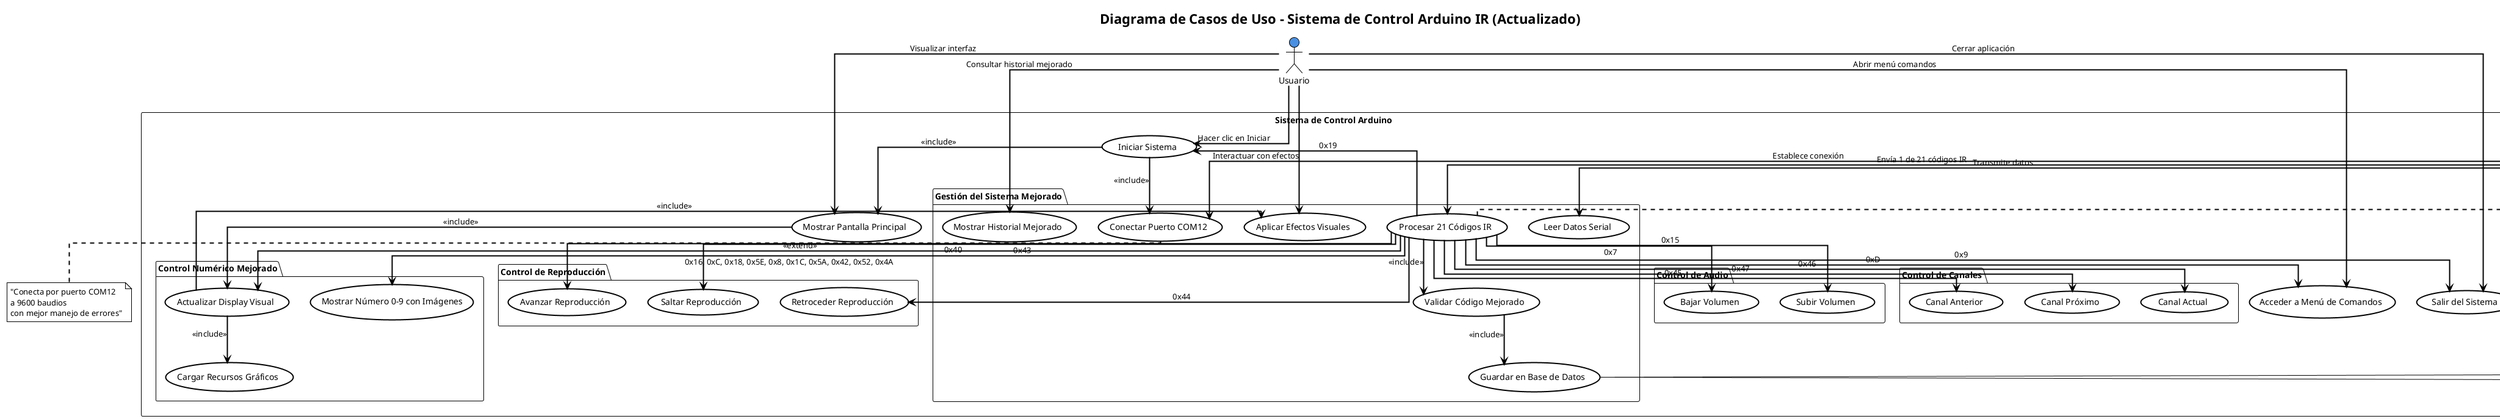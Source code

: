 @startuml Diagrama_Casos_Uso_Arduino

!theme plain
skinparam linetype ortho
skinparam arrow {
    thickness 2
    color black
}
skinparam usecase {
    borderThickness 2
}

!define USUARIO_COLOR #4A90E2
!define SISTEMA_COLOR #7ED321
!define ARDUINO_COLOR #F5A623

title Diagrama de Casos de Uso - Sistema de Control Arduino IR (Actualizado)

' Actores
actor "Usuario" as usuario USUARIO_COLOR
actor "Arduino/Sensor IR" as arduino ARDUINO_COLOR

' Sistema
rectangle "Sistema de Control Arduino" as sistema {
    
    ' Casos de uso principales
    usecase "Iniciar Sistema" as UC01
    usecase "Mostrar Pantalla Principal" as UC02
    usecase "Acceder a Menú de Comandos" as UC03
    usecase "Salir del Sistema" as UC04
    
    ' Casos de uso de control numérico
    package "Control Numérico Mejorado" {
        usecase "Mostrar Número 0-9 con Imágenes" as UC05
        usecase "Actualizar Display Visual" as UC06
        usecase "Cargar Recursos Gráficos" as UC21
    }
    
    ' Casos de uso de control de volumen
    package "Control de Audio" {
        usecase "Subir Volumen" as UC07
        usecase "Bajar Volumen" as UC08
    }
    
    ' Casos de uso de navegación de canales
    package "Control de Canales" {
        usecase "Canal Anterior" as UC09
        usecase "Canal Actual" as UC10
        usecase "Canal Próximo" as UC11
    }
    
    ' Casos de uso de reproducción
    package "Control de Reproducción" {
        usecase "Avanzar Reproducción" as UC12
        usecase "Retroceder Reproducción" as UC13
        usecase "Saltar Reproducción" as UC14
    }
    
    ' Casos de uso del sistema
    package "Gestión del Sistema Mejorado" {
        usecase "Procesar 21 Códigos IR" as UC15
        usecase "Validar Código Mejorado" as UC16
        usecase "Guardar en Base de Datos" as UC17
        usecase "Mostrar Historial Mejorado" as UC18
        usecase "Conectar Puerto COM12" as UC19
        usecase "Leer Datos Serial" as UC20
        usecase "Aplicar Efectos Visuales" as UC22
    }
}

' Relaciones Usuario - Sistema
usuario --> UC01 : "Hacer clic en Iniciar"
usuario --> UC02 : "Visualizar interfaz"
usuario --> UC03 : "Abrir menú comandos"
usuario --> UC04 : "Cerrar aplicación"
usuario --> UC18 : "Consultar historial mejorado"
usuario --> UC22 : "Interactuar con efectos"

' Relaciones Arduino - Sistema
arduino --> UC15 : "Envía 1 de 21 códigos IR"
arduino --> UC19 : "Establece conexión"
arduino --> UC20 : "Transmite datos"

' Relaciones internas del sistema
UC15 --> UC16 : <<include>>
UC16 --> UC17 : <<include>>
UC15 --> UC06 : <<extend>>
UC06 --> UC21 : <<include>>
UC06 --> UC22 : <<include>>

' Códigos específicos que activan casos de uso
UC15 --> UC05 : "0x16, 0xC, 0x18, 0x5E, 0x8, 0x1C, 0x5A, 0x42, 0x52, 0x4A"
UC15 --> UC07 : "0x15"
UC15 --> UC08 : "0x7"
UC15 --> UC09 : "0x45"
UC15 --> UC10 : "0x46"
UC15 --> UC11 : "0x47"
UC15 --> UC12 : "0x40"
UC15 --> UC13 : "0x44"
UC15 --> UC14 : "0x43"
UC15 --> UC01 : "0x19"
UC15 --> UC03 : "0xD"
UC15 --> UC04 : "0x9"

' Dependencias entre casos de uso
UC01 --> UC02 : <<include>>
UC01 --> UC19 : <<include>>
UC02 --> UC06 : <<include>>

' Notas explicativas
note right of UC15 : "Procesa 21 códigos hexadecimales\nrecibidos desde Arduino\ncon visualización mejorada"
note left of UC17 : "Almacena todos los códigos\nen base de datos SQLite\ncon marca de tiempo"
note bottom of UC19 : "Conecta por puerto COM12\na 9600 baudios\ncon mejor manejo de errores"

@enduml